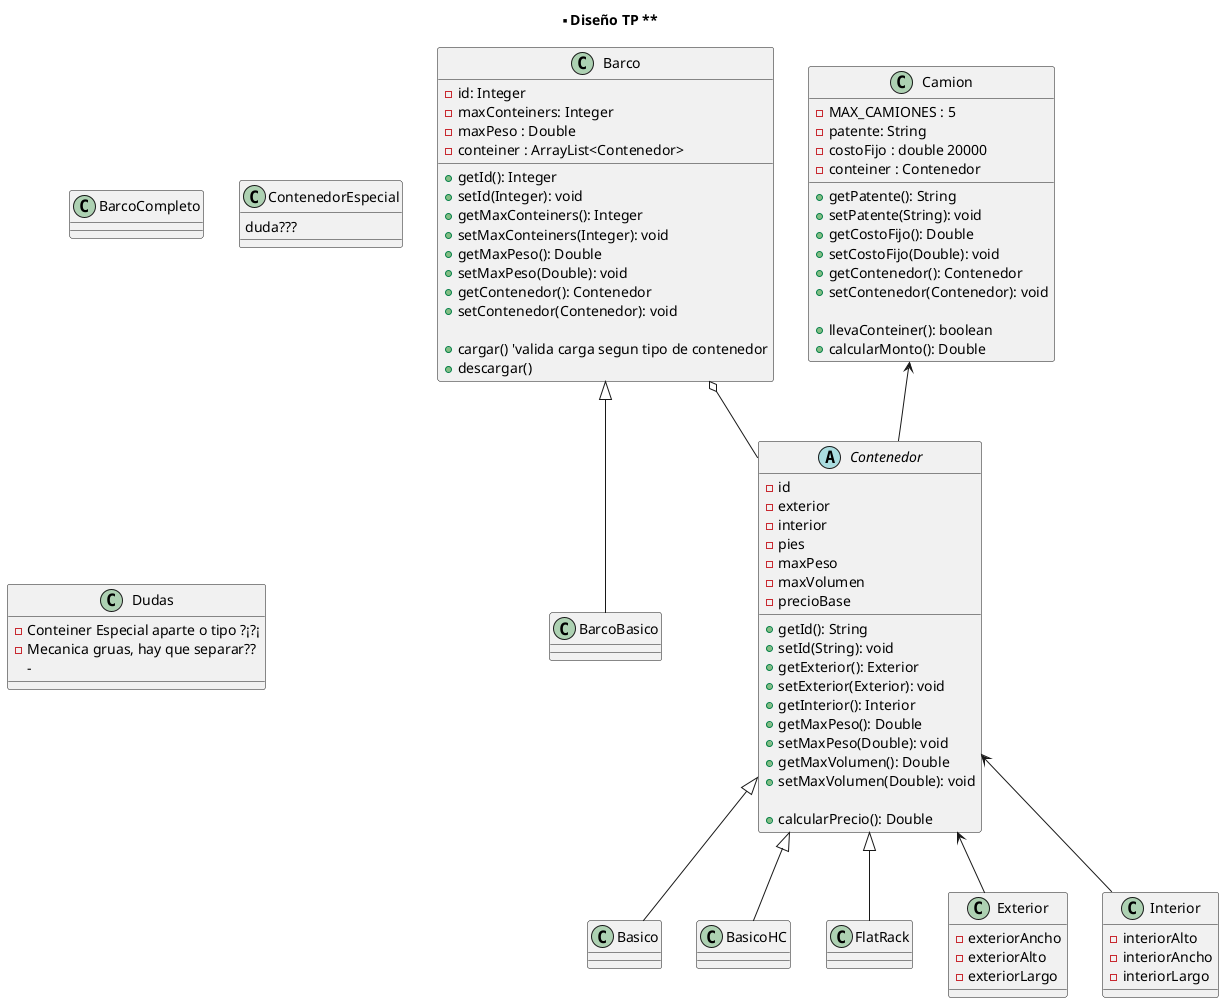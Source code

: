 @startuml

title ** Diseño TP **

class Barco{
   - id: Integer
   - maxConteiners: Integer
   - maxPeso : Double 
   - conteiner : ArrayList<Contenedor>

   + getId(): Integer 
   + setId(Integer): void
   + getMaxConteiners(): Integer 
   + setMaxConteiners(Integer): void
   + getMaxPeso(): Double
   + setMaxPeso(Double): void
   + getContenedor(): Contenedor
   + setContenedor(Contenedor): void
   
   + cargar() 'valida carga segun tipo de contenedor
   + descargar()
}

Barco <|-- BarcoBasico
Barco o-- Contenedor

class BarcoBasico{

}

class BarcoCompleto{

}

class Camion{
   - MAX_CAMIONES : 5
   - patente: String 
   - costoFijo : double 20000 
   - conteiner : Contenedor 

   + getPatente(): String
   + setPatente(String): void
   + getCostoFijo(): Double 
   + setCostoFijo(Double): void
   + getContenedor(): Contenedor
   + setContenedor(Contenedor): void

   + llevaConteiner(): boolean
   + calcularMonto(): Double
}

Camion <-- Contenedor

abstract Class Contenedor{
   - id
   - exterior
   - interior
   - pies 
   - maxPeso
   - maxVolumen
   - precioBase
   
   + getId(): String 
   + setId(String): void
   + getExterior(): Exterior
   + setExterior(Exterior): void
   + getInterior(): Interior
   + getMaxPeso(): Double
   + setMaxPeso(Double): void
   + getMaxVolumen(): Double
   + setMaxVolumen(Double): void 

   + calcularPrecio(): Double 
}


Contenedor <|-- Basico
Contenedor <|-- BasicoHC
Contenedor <|-- FlatRack
Contenedor <-- Exterior
Contenedor <-- Interior

Class Basico{

}

Class BasicoHC{

} 

Class FlatRack{

}

class ContenedorEspecial{
   duda???
}

Class Exterior{
   - exteriorAncho
   - exteriorAlto
   - exteriorLargo
}

Class Interior{
   - interiorAlto
   - interiorAncho
   - interiorLargo
}


class Dudas{ 
   - Conteiner Especial aparte o tipo ?¡?¡
   - Mecanica gruas, hay que separar??
   -  
}
@enduml